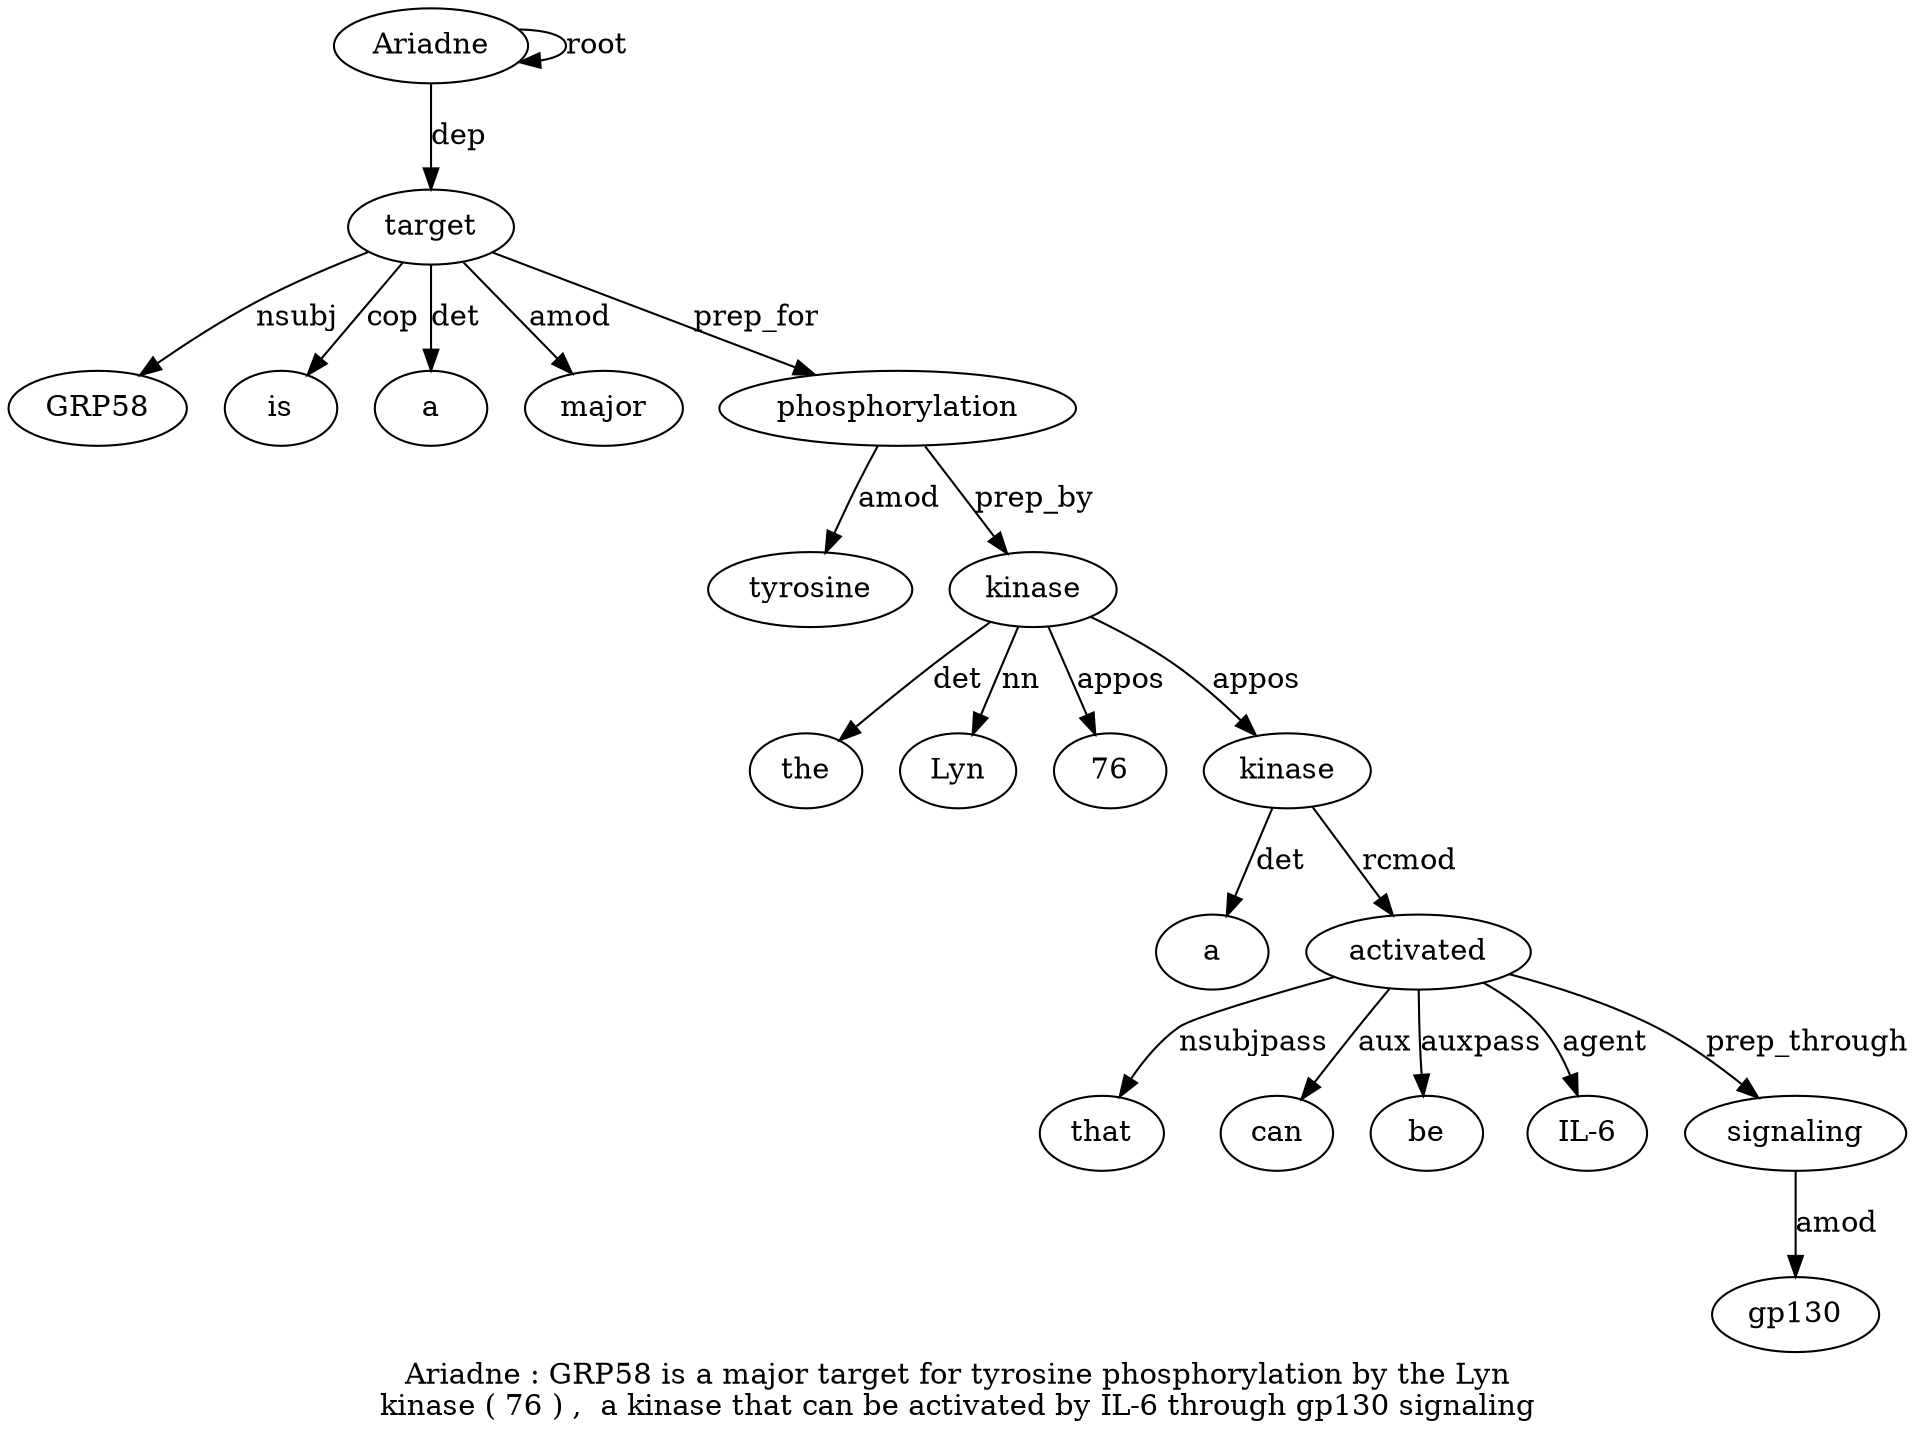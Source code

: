 digraph "Ariadne : GRP58 is a major target for tyrosine phosphorylation by the Lyn kinase ( 76 ) ,  a kinase that can be activated by IL-6 through gp130 signaling" {
label="Ariadne : GRP58 is a major target for tyrosine phosphorylation by the Lyn
kinase ( 76 ) ,  a kinase that can be activated by IL-6 through gp130 signaling";
Ariadne1 [style=filled, fillcolor=white, label=Ariadne];
Ariadne1 -> Ariadne1  [label=root];
target7 [style=filled, fillcolor=white, label=target];
GRP583 [style=filled, fillcolor=white, label=GRP58];
target7 -> GRP583  [label=nsubj];
is4 [style=filled, fillcolor=white, label=is];
target7 -> is4  [label=cop];
a5 [style=filled, fillcolor=white, label=a];
target7 -> a5  [label=det];
major6 [style=filled, fillcolor=white, label=major];
target7 -> major6  [label=amod];
Ariadne1 -> target7  [label=dep];
phosphorylation10 [style=filled, fillcolor=white, label=phosphorylation];
tyrosine9 [style=filled, fillcolor=white, label=tyrosine];
phosphorylation10 -> tyrosine9  [label=amod];
target7 -> phosphorylation10  [label=prep_for];
kinase14 [style=filled, fillcolor=white, label=kinase];
the12 [style=filled, fillcolor=white, label=the];
kinase14 -> the12  [label=det];
Lyn13 [style=filled, fillcolor=white, label=Lyn];
kinase14 -> Lyn13  [label=nn];
phosphorylation10 -> kinase14  [label=prep_by];
761 [style=filled, fillcolor=white, label=76];
kinase14 -> 761  [label=appos];
kinase20 [style=filled, fillcolor=white, label=kinase];
a19 [style=filled, fillcolor=white, label=a];
kinase20 -> a19  [label=det];
kinase14 -> kinase20  [label=appos];
activated24 [style=filled, fillcolor=white, label=activated];
that21 [style=filled, fillcolor=white, label=that];
activated24 -> that21  [label=nsubjpass];
can22 [style=filled, fillcolor=white, label=can];
activated24 -> can22  [label=aux];
be23 [style=filled, fillcolor=white, label=be];
activated24 -> be23  [label=auxpass];
kinase20 -> activated24  [label=rcmod];
"IL-62" [style=filled, fillcolor=white, label="IL-6"];
activated24 -> "IL-62"  [label=agent];
signaling29 [style=filled, fillcolor=white, label=signaling];
gp13028 [style=filled, fillcolor=white, label=gp130];
signaling29 -> gp13028  [label=amod];
activated24 -> signaling29  [label=prep_through];
}
